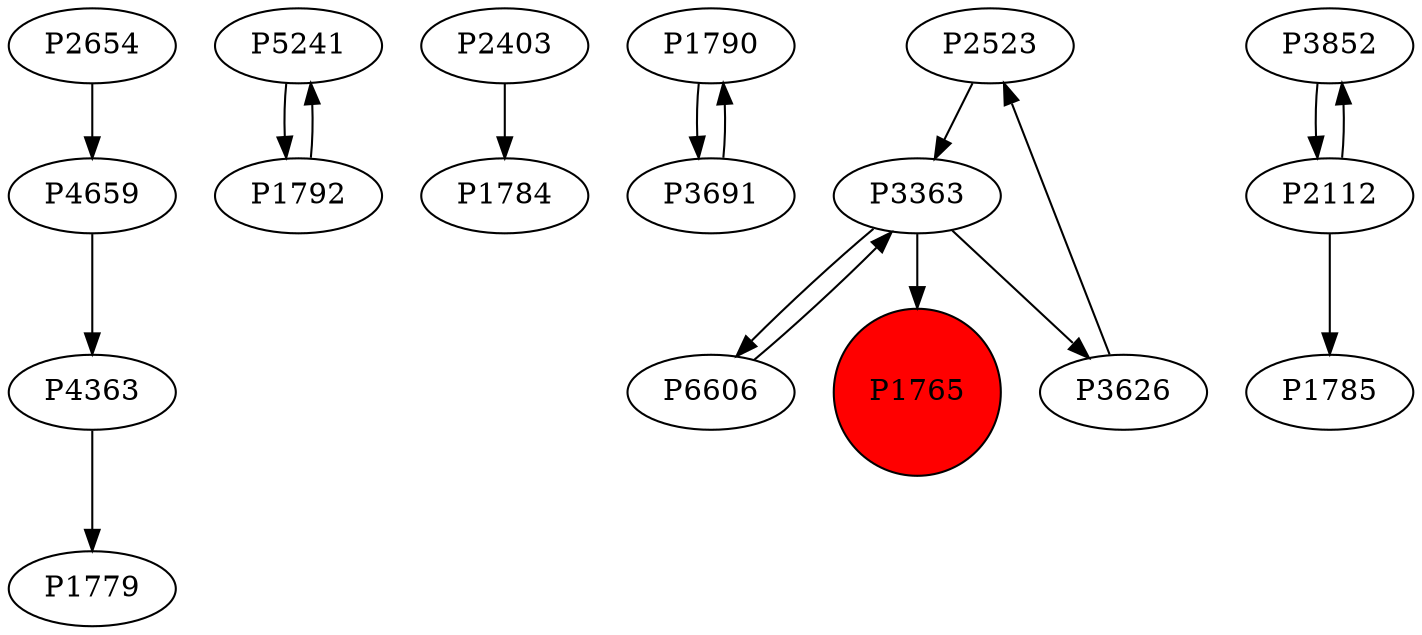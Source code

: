 digraph {
	P4659 -> P4363
	P5241 -> P1792
	P2403 -> P1784
	P1790 -> P3691
	P2523 -> P3363
	P4363 -> P1779
	P6606 -> P3363
	P3363 -> P6606
	P3852 -> P2112
	P3626 -> P2523
	P2112 -> P1785
	P3363 -> P3626
	P1792 -> P5241
	P3363 -> P1765
	P2112 -> P3852
	P3691 -> P1790
	P2654 -> P4659
	P1765 [shape=circle]
	P1765 [style=filled]
	P1765 [fillcolor=red]
}